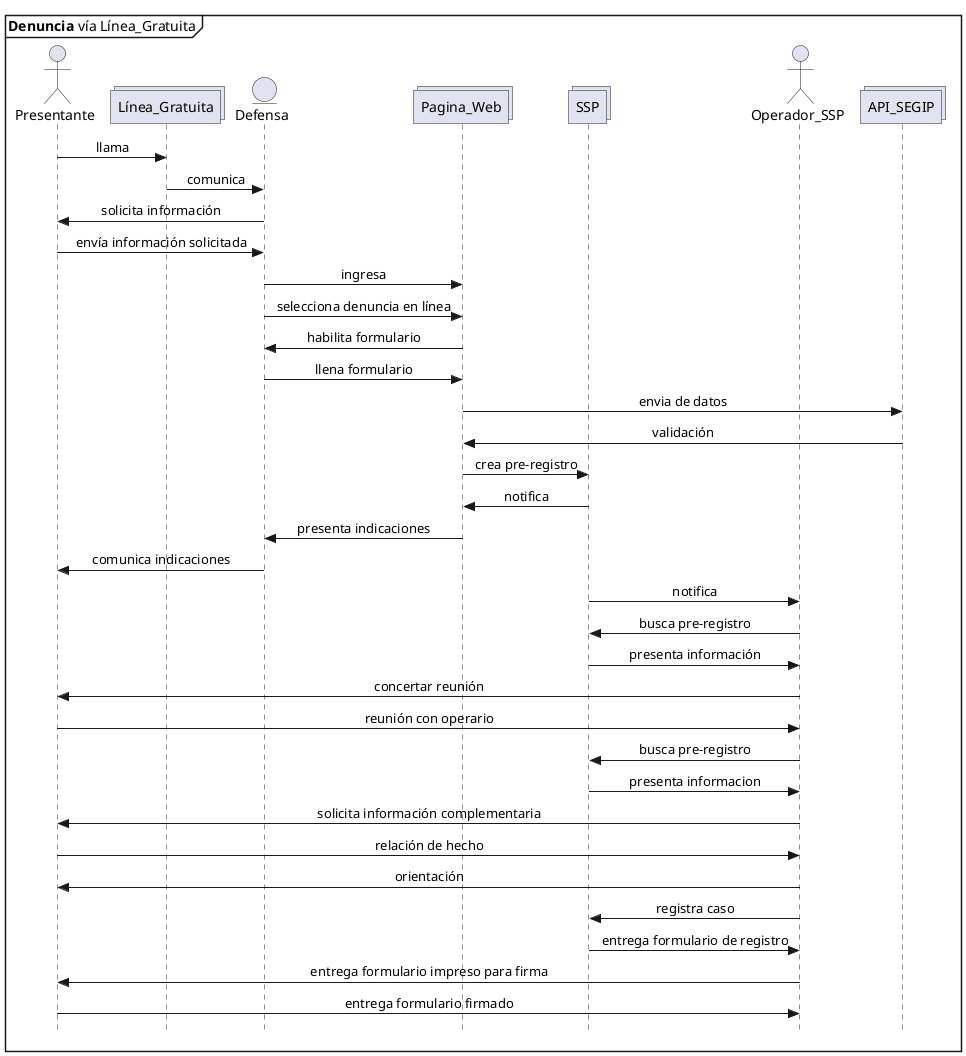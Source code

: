 @startuml Denuncia_Linea_Gratuita
skinparam Style strictuml
skinparam SequenceMessageAlignment center

mainframe **Denuncia** vía Línea_Gratuita

actor Presentante as pre
collections Línea_Gratuita
entity Defensa as def
collections Pagina_Web as web
collections SSP 
actor Operador_SSP as opssp
collections API_SEGIP as segip


pre -> Línea_Gratuita : llama
Línea_Gratuita -> def : comunica
def -> pre : solicita información
pre -> def : envía información solicitada
def -> web : ingresa
def -> web : selecciona denuncia en línea
web -> def : habilita formulario
def -> web : llena formulario
web -> segip : envia de datos
segip -> web : validación 
web->SSP : crea pre-registro
SSP->web : notifica
web->def : presenta indicaciones
def->pre : comunica indicaciones
SSP->opssp : notifica
opssp->SSP : busca pre-registro
SSP->opssp : presenta información
opssp->pre : concertar reunión
pre->opssp : reunión con operario
opssp->SSP : busca pre-registro
SSP->opssp : presenta informacion
opssp -> pre : solicita información complementaria
pre->opssp : relación de hecho
opssp->pre : orientación
opssp->SSP : registra caso
SSP->opssp : entrega formulario de registro
opssp->pre : entrega formulario impreso para firma
pre->opssp : entrega formulario firmado

@enduml